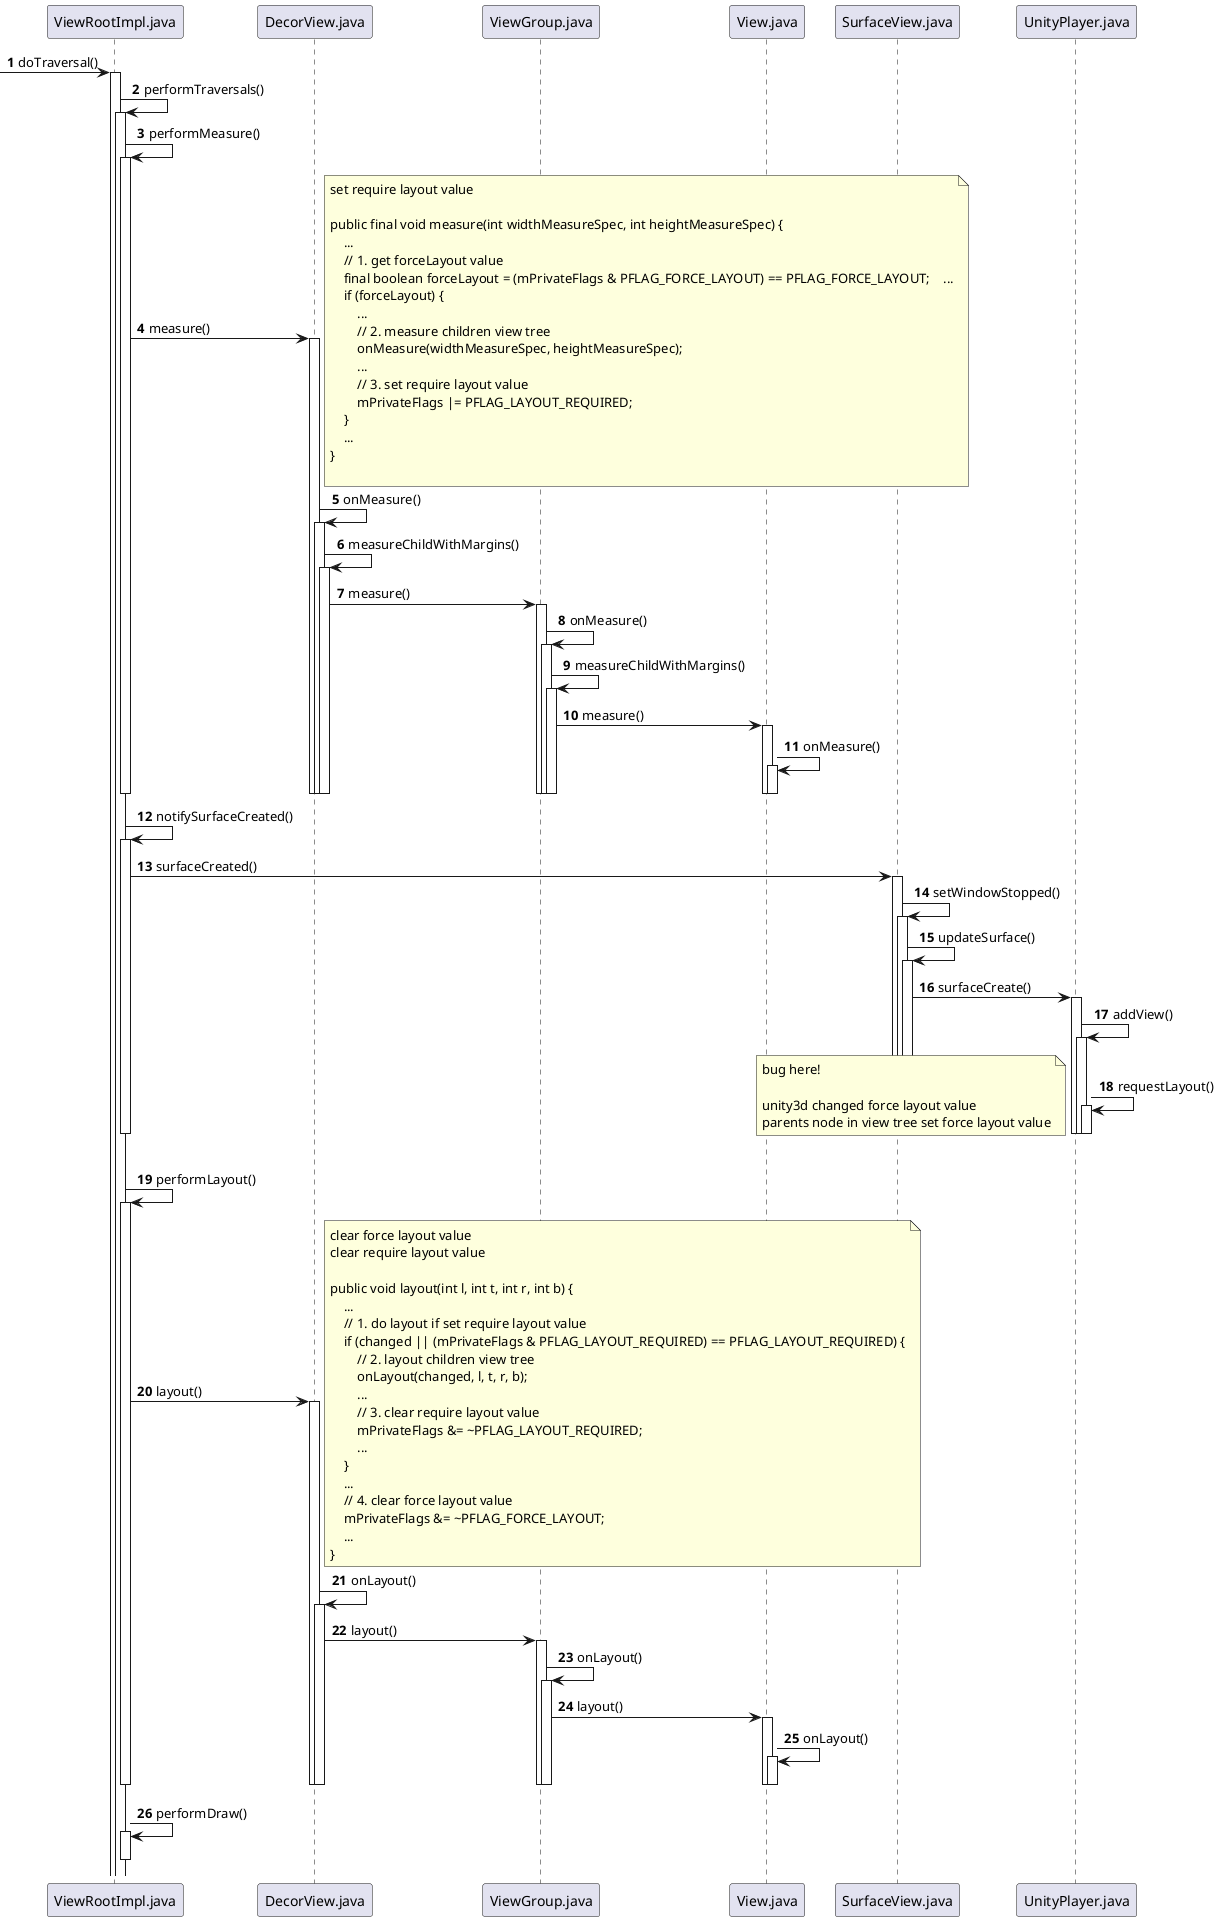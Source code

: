 @startuml
'https://plantuml.com/sequence-diagram

autonumber

 -> ViewRootImpl.java: doTraversal()
activate ViewRootImpl.java

ViewRootImpl.java -> ViewRootImpl.java: performTraversals()
activate ViewRootImpl.java
ViewRootImpl.java -> ViewRootImpl.java: performMeasure()
activate ViewRootImpl.java

ViewRootImpl.java -> DecorView.java: measure()
activate DecorView.java
note right
    set require layout value

    public final void measure(int widthMeasureSpec, int heightMeasureSpec) {
        ...
        // 1. get forceLayout value
        final boolean forceLayout = (mPrivateFlags & PFLAG_FORCE_LAYOUT) == PFLAG_FORCE_LAYOUT;    ...
        if (forceLayout) {
            ...
            // 2. measure children view tree
            onMeasure(widthMeasureSpec, heightMeasureSpec);
            ...
            // 3. set require layout value
            mPrivateFlags |= PFLAG_LAYOUT_REQUIRED;
        }
        ...
    }

end note
DecorView.java -> DecorView.java: onMeasure()
activate DecorView.java
DecorView.java -> DecorView.java: measureChildWithMargins()
activate DecorView.java
DecorView.java -> ViewGroup.java: measure()
activate ViewGroup.java
ViewGroup.java -> ViewGroup.java: onMeasure()
activate ViewGroup.java
ViewGroup.java -> ViewGroup.java: measureChildWithMargins()
activate ViewGroup.java
ViewGroup.java -> View.java: measure()
activate View.java
View.java -> View.java: onMeasure()
activate View.java

deactivate View.java
deactivate View.java
deactivate ViewGroup.java
deactivate ViewGroup.java
deactivate ViewGroup.java
deactivate DecorView.java
deactivate DecorView.java
deactivate DecorView.java
deactivate ViewRootImpl.java
ViewRootImpl.java -> ViewRootImpl.java: notifySurfaceCreated()
activate ViewRootImpl.java
ViewRootImpl.java -> SurfaceView.java: surfaceCreated()
activate SurfaceView.java
SurfaceView.java -> SurfaceView.java: setWindowStopped()
activate SurfaceView.java
SurfaceView.java -> SurfaceView.java: updateSurface()
activate SurfaceView.java
SurfaceView.java -> UnityPlayer.java: surfaceCreate()
activate UnityPlayer.java
UnityPlayer.java -> UnityPlayer.java: addView()
activate UnityPlayer.java
UnityPlayer.java -> UnityPlayer.java: requestLayout()
activate UnityPlayer.java
deactivate UnityPlayer.java
deactivate UnityPlayer.java
deactivate UnityPlayer.java
deactivate SurfaceView.java
deactivate SurfaceView.java
deactivate SurfaceView.java
deactivate ViewRootImpl.java
note left
bug here!

unity3d changed force layout value
parents node in view tree set force layout value
end note
ViewRootImpl.java -> ViewRootImpl.java: performLayout()
activate ViewRootImpl.java
ViewRootImpl.java -> DecorView.java: layout()
activate DecorView.java
note right
    clear force layout value
    clear require layout value

    public void layout(int l, int t, int r, int b) {
        ...
        // 1. do layout if set require layout value
        if (changed || (mPrivateFlags & PFLAG_LAYOUT_REQUIRED) == PFLAG_LAYOUT_REQUIRED) {
            // 2. layout children view tree
            onLayout(changed, l, t, r, b);
            ...
            // 3. clear require layout value
            mPrivateFlags &= ~PFLAG_LAYOUT_REQUIRED;
            ...
        }
        ...
        // 4. clear force layout value
        mPrivateFlags &= ~PFLAG_FORCE_LAYOUT;
        ...
    }
end note

DecorView.java -> DecorView.java: onLayout()
activate DecorView.java
DecorView.java -> ViewGroup.java: layout()
activate ViewGroup.java
ViewGroup.java -> ViewGroup.java: onLayout()
activate ViewGroup.java
ViewGroup.java -> View.java: layout()
activate View.java
View.java -> View.java: onLayout()
activate View.java
deactivate View.java
deactivate View.java
deactivate ViewGroup.java
deactivate ViewGroup.java
deactivate DecorView.java
deactivate DecorView.java
deactivate ViewRootImpl.java
ViewRootImpl.java -> ViewRootImpl.java: performDraw()
activate ViewRootImpl.java
deactivate ViewRootImpl.java

@enduml
